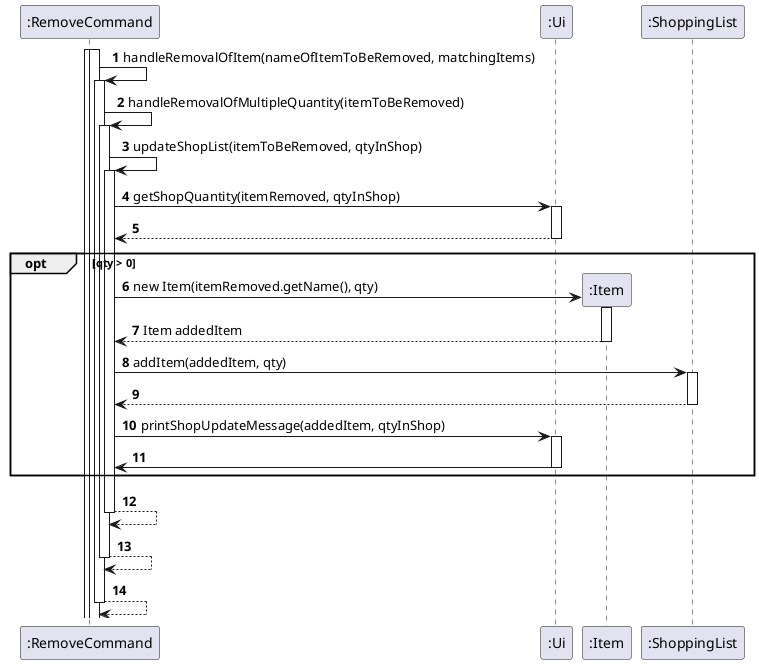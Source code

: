 @startuml
'https://plantuml.com/sequence-diagram

autonumber

activate ":RemoveCommand"
activate ":RemoveCommand"

":RemoveCommand" -> ":RemoveCommand": handleRemovalOfItem(nameOfItemToBeRemoved, matchingItems)
activate ":RemoveCommand"

":RemoveCommand" -> ":RemoveCommand": handleRemovalOfMultipleQuantity(itemToBeRemoved)
activate ":RemoveCommand"

":RemoveCommand" -> ":RemoveCommand": updateShopList(itemToBeRemoved, qtyInShop)
activate ":RemoveCommand"

":RemoveCommand" -> ":Ui": getShopQuantity(itemRemoved, qtyInShop)
activate ":Ui"
":RemoveCommand" <-- ":Ui"
deactivate ":Ui"

opt qty > 0

    create ":Item"
    ":RemoveCommand" -> ":Item": new Item(itemRemoved.getName(), qty)
    activate ":Item"
    ":RemoveCommand" <-- ":Item": Item addedItem
    deactivate ":Item"

    ":RemoveCommand" -> ":ShoppingList": addItem(addedItem, qty)
    activate ":ShoppingList"
    ":RemoveCommand" <-- ":ShoppingList"
    deactivate ":ShoppingList"

    ":RemoveCommand" -> ":Ui": printShopUpdateMessage(addedItem, qtyInShop)
    activate ":Ui"
    ":RemoveCommand" <- ":Ui"
    deactivate ":Ui"

end

":RemoveCommand" --> ":RemoveCommand"
deactivate ":RemoveCommand"

":RemoveCommand" --> ":RemoveCommand"
deactivate ":RemoveCommand"

":RemoveCommand" --> ":RemoveCommand"
deactivate ":RemoveCommand"

@enduml